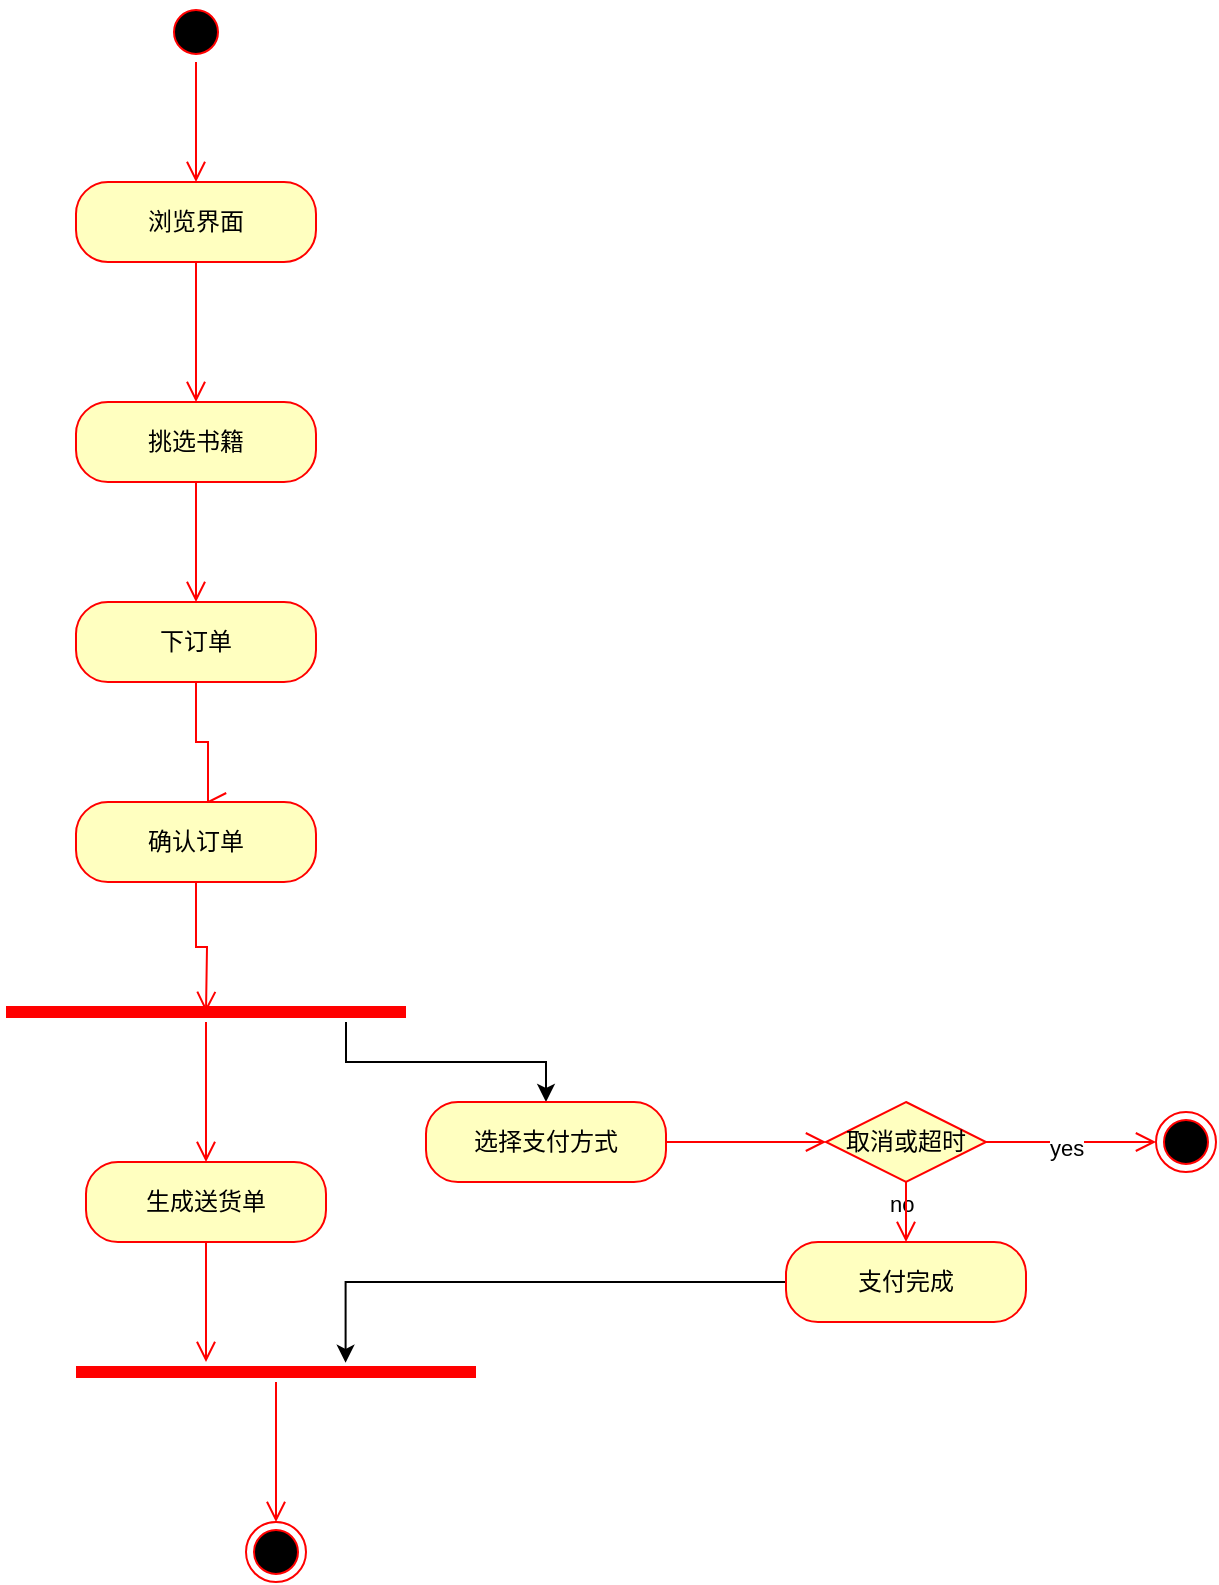 <mxfile version="24.4.0" type="device">
  <diagram id="C5RBs43oDa-KdzZeNtuy" name="Page-1">
    <mxGraphModel dx="744" dy="1013" grid="1" gridSize="10" guides="1" tooltips="1" connect="1" arrows="1" fold="1" page="1" pageScale="1" pageWidth="827" pageHeight="1169" math="0" shadow="0">
      <root>
        <mxCell id="WIyWlLk6GJQsqaUBKTNV-0" />
        <mxCell id="WIyWlLk6GJQsqaUBKTNV-1" parent="WIyWlLk6GJQsqaUBKTNV-0" />
        <mxCell id="XksuKrMi1fucUu5wwfRM-0" value="" style="ellipse;html=1;shape=startState;fillColor=#000000;strokeColor=#ff0000;" vertex="1" parent="WIyWlLk6GJQsqaUBKTNV-1">
          <mxGeometry x="210" y="130" width="30" height="30" as="geometry" />
        </mxCell>
        <mxCell id="XksuKrMi1fucUu5wwfRM-1" value="" style="edgeStyle=orthogonalEdgeStyle;html=1;verticalAlign=bottom;endArrow=open;endSize=8;strokeColor=#ff0000;rounded=0;" edge="1" source="XksuKrMi1fucUu5wwfRM-0" parent="WIyWlLk6GJQsqaUBKTNV-1">
          <mxGeometry relative="1" as="geometry">
            <mxPoint x="225" y="220" as="targetPoint" />
          </mxGeometry>
        </mxCell>
        <mxCell id="XksuKrMi1fucUu5wwfRM-2" value="浏览界面" style="rounded=1;whiteSpace=wrap;html=1;arcSize=40;fontColor=#000000;fillColor=#ffffc0;strokeColor=#ff0000;" vertex="1" parent="WIyWlLk6GJQsqaUBKTNV-1">
          <mxGeometry x="165" y="220" width="120" height="40" as="geometry" />
        </mxCell>
        <mxCell id="XksuKrMi1fucUu5wwfRM-3" value="" style="edgeStyle=orthogonalEdgeStyle;html=1;verticalAlign=bottom;endArrow=open;endSize=8;strokeColor=#ff0000;rounded=0;" edge="1" source="XksuKrMi1fucUu5wwfRM-2" parent="WIyWlLk6GJQsqaUBKTNV-1">
          <mxGeometry relative="1" as="geometry">
            <mxPoint x="225" y="330" as="targetPoint" />
          </mxGeometry>
        </mxCell>
        <mxCell id="XksuKrMi1fucUu5wwfRM-4" value="挑选书籍" style="rounded=1;whiteSpace=wrap;html=1;arcSize=40;fontColor=#000000;fillColor=#ffffc0;strokeColor=#ff0000;" vertex="1" parent="WIyWlLk6GJQsqaUBKTNV-1">
          <mxGeometry x="165" y="330" width="120" height="40" as="geometry" />
        </mxCell>
        <mxCell id="XksuKrMi1fucUu5wwfRM-5" value="" style="edgeStyle=orthogonalEdgeStyle;html=1;verticalAlign=bottom;endArrow=open;endSize=8;strokeColor=#ff0000;rounded=0;" edge="1" source="XksuKrMi1fucUu5wwfRM-4" parent="WIyWlLk6GJQsqaUBKTNV-1">
          <mxGeometry relative="1" as="geometry">
            <mxPoint x="225" y="430" as="targetPoint" />
          </mxGeometry>
        </mxCell>
        <mxCell id="XksuKrMi1fucUu5wwfRM-6" value="下订单" style="rounded=1;whiteSpace=wrap;html=1;arcSize=40;fontColor=#000000;fillColor=#ffffc0;strokeColor=#ff0000;" vertex="1" parent="WIyWlLk6GJQsqaUBKTNV-1">
          <mxGeometry x="165" y="430" width="120" height="40" as="geometry" />
        </mxCell>
        <mxCell id="XksuKrMi1fucUu5wwfRM-7" value="" style="edgeStyle=orthogonalEdgeStyle;html=1;verticalAlign=bottom;endArrow=open;endSize=8;strokeColor=#ff0000;rounded=0;" edge="1" source="XksuKrMi1fucUu5wwfRM-6" parent="WIyWlLk6GJQsqaUBKTNV-1">
          <mxGeometry relative="1" as="geometry">
            <mxPoint x="230" y="530" as="targetPoint" />
            <Array as="points">
              <mxPoint x="225" y="500" />
              <mxPoint x="231" y="500" />
            </Array>
          </mxGeometry>
        </mxCell>
        <mxCell id="XksuKrMi1fucUu5wwfRM-8" value="确认订单" style="rounded=1;whiteSpace=wrap;html=1;arcSize=40;fontColor=#000000;fillColor=#ffffc0;strokeColor=#ff0000;" vertex="1" parent="WIyWlLk6GJQsqaUBKTNV-1">
          <mxGeometry x="165" y="530" width="120" height="40" as="geometry" />
        </mxCell>
        <mxCell id="XksuKrMi1fucUu5wwfRM-9" value="" style="edgeStyle=orthogonalEdgeStyle;html=1;verticalAlign=bottom;endArrow=open;endSize=8;strokeColor=#ff0000;rounded=0;" edge="1" source="XksuKrMi1fucUu5wwfRM-8" parent="WIyWlLk6GJQsqaUBKTNV-1">
          <mxGeometry relative="1" as="geometry">
            <mxPoint x="230" y="635" as="targetPoint" />
          </mxGeometry>
        </mxCell>
        <mxCell id="XksuKrMi1fucUu5wwfRM-26" value="" style="edgeStyle=orthogonalEdgeStyle;rounded=0;orthogonalLoop=1;jettySize=auto;html=1;entryX=0.5;entryY=0;entryDx=0;entryDy=0;" edge="1" parent="WIyWlLk6GJQsqaUBKTNV-1" source="XksuKrMi1fucUu5wwfRM-10" target="XksuKrMi1fucUu5wwfRM-17">
          <mxGeometry relative="1" as="geometry">
            <mxPoint x="410" y="635" as="targetPoint" />
            <Array as="points">
              <mxPoint x="300" y="660" />
              <mxPoint x="400" y="660" />
            </Array>
          </mxGeometry>
        </mxCell>
        <mxCell id="XksuKrMi1fucUu5wwfRM-10" value="" style="shape=line;html=1;strokeWidth=6;strokeColor=#ff0000;" vertex="1" parent="WIyWlLk6GJQsqaUBKTNV-1">
          <mxGeometry x="130" y="630" width="200" height="10" as="geometry" />
        </mxCell>
        <mxCell id="XksuKrMi1fucUu5wwfRM-11" value="" style="edgeStyle=orthogonalEdgeStyle;html=1;verticalAlign=bottom;endArrow=open;endSize=8;strokeColor=#ff0000;rounded=0;" edge="1" source="XksuKrMi1fucUu5wwfRM-10" parent="WIyWlLk6GJQsqaUBKTNV-1">
          <mxGeometry relative="1" as="geometry">
            <mxPoint x="230" y="710" as="targetPoint" />
          </mxGeometry>
        </mxCell>
        <mxCell id="XksuKrMi1fucUu5wwfRM-12" value="生成送货单" style="rounded=1;whiteSpace=wrap;html=1;arcSize=40;fontColor=#000000;fillColor=#ffffc0;strokeColor=#ff0000;" vertex="1" parent="WIyWlLk6GJQsqaUBKTNV-1">
          <mxGeometry x="170" y="710" width="120" height="40" as="geometry" />
        </mxCell>
        <mxCell id="XksuKrMi1fucUu5wwfRM-13" value="" style="edgeStyle=orthogonalEdgeStyle;html=1;verticalAlign=bottom;endArrow=open;endSize=8;strokeColor=#ff0000;rounded=0;" edge="1" source="XksuKrMi1fucUu5wwfRM-12" parent="WIyWlLk6GJQsqaUBKTNV-1">
          <mxGeometry relative="1" as="geometry">
            <mxPoint x="230" y="810" as="targetPoint" />
          </mxGeometry>
        </mxCell>
        <mxCell id="XksuKrMi1fucUu5wwfRM-14" value="" style="shape=line;html=1;strokeWidth=6;strokeColor=#ff0000;" vertex="1" parent="WIyWlLk6GJQsqaUBKTNV-1">
          <mxGeometry x="165" y="810" width="200" height="10" as="geometry" />
        </mxCell>
        <mxCell id="XksuKrMi1fucUu5wwfRM-15" value="" style="edgeStyle=orthogonalEdgeStyle;html=1;verticalAlign=bottom;endArrow=open;endSize=8;strokeColor=#ff0000;rounded=0;" edge="1" source="XksuKrMi1fucUu5wwfRM-14" parent="WIyWlLk6GJQsqaUBKTNV-1">
          <mxGeometry relative="1" as="geometry">
            <mxPoint x="265" y="890" as="targetPoint" />
          </mxGeometry>
        </mxCell>
        <mxCell id="XksuKrMi1fucUu5wwfRM-16" value="" style="ellipse;html=1;shape=endState;fillColor=#000000;strokeColor=#ff0000;" vertex="1" parent="WIyWlLk6GJQsqaUBKTNV-1">
          <mxGeometry x="250" y="890" width="30" height="30" as="geometry" />
        </mxCell>
        <mxCell id="XksuKrMi1fucUu5wwfRM-17" value="选择支付方式" style="rounded=1;whiteSpace=wrap;html=1;arcSize=40;fontColor=#000000;fillColor=#ffffc0;strokeColor=#ff0000;" vertex="1" parent="WIyWlLk6GJQsqaUBKTNV-1">
          <mxGeometry x="340" y="680" width="120" height="40" as="geometry" />
        </mxCell>
        <mxCell id="XksuKrMi1fucUu5wwfRM-18" value="" style="edgeStyle=orthogonalEdgeStyle;html=1;verticalAlign=bottom;endArrow=open;endSize=8;strokeColor=#ff0000;rounded=0;entryX=0;entryY=0.5;entryDx=0;entryDy=0;" edge="1" source="XksuKrMi1fucUu5wwfRM-17" parent="WIyWlLk6GJQsqaUBKTNV-1" target="XksuKrMi1fucUu5wwfRM-19">
          <mxGeometry relative="1" as="geometry">
            <mxPoint x="400" y="780" as="targetPoint" />
          </mxGeometry>
        </mxCell>
        <mxCell id="XksuKrMi1fucUu5wwfRM-19" value="取消或超时" style="rhombus;whiteSpace=wrap;html=1;fontColor=#000000;fillColor=#ffffc0;strokeColor=#ff0000;" vertex="1" parent="WIyWlLk6GJQsqaUBKTNV-1">
          <mxGeometry x="540" y="680" width="80" height="40" as="geometry" />
        </mxCell>
        <mxCell id="XksuKrMi1fucUu5wwfRM-20" value="no" style="edgeStyle=orthogonalEdgeStyle;html=1;align=left;verticalAlign=bottom;endArrow=open;endSize=8;strokeColor=#ff0000;rounded=0;" edge="1" source="XksuKrMi1fucUu5wwfRM-19" parent="WIyWlLk6GJQsqaUBKTNV-1" target="XksuKrMi1fucUu5wwfRM-24">
          <mxGeometry x="-1" y="-64" relative="1" as="geometry">
            <mxPoint x="720" y="700" as="targetPoint" />
            <mxPoint x="-50" y="-24" as="offset" />
          </mxGeometry>
        </mxCell>
        <mxCell id="XksuKrMi1fucUu5wwfRM-21" value="yes" style="edgeStyle=orthogonalEdgeStyle;html=1;align=left;verticalAlign=top;endArrow=open;endSize=8;strokeColor=#ff0000;rounded=0;" edge="1" source="XksuKrMi1fucUu5wwfRM-19" parent="WIyWlLk6GJQsqaUBKTNV-1">
          <mxGeometry x="-1" y="76" relative="1" as="geometry">
            <mxPoint x="580" y="750" as="targetPoint" />
            <mxPoint x="-6" y="-30" as="offset" />
          </mxGeometry>
        </mxCell>
        <mxCell id="XksuKrMi1fucUu5wwfRM-28" value="" style="edgeStyle=orthogonalEdgeStyle;rounded=0;orthogonalLoop=1;jettySize=auto;html=1;entryX=0.674;entryY=0.04;entryDx=0;entryDy=0;entryPerimeter=0;" edge="1" parent="WIyWlLk6GJQsqaUBKTNV-1" source="XksuKrMi1fucUu5wwfRM-22" target="XksuKrMi1fucUu5wwfRM-14">
          <mxGeometry relative="1" as="geometry">
            <mxPoint x="420" y="770" as="targetPoint" />
          </mxGeometry>
        </mxCell>
        <mxCell id="XksuKrMi1fucUu5wwfRM-22" value="支付完成" style="rounded=1;whiteSpace=wrap;html=1;arcSize=40;fontColor=#000000;fillColor=#ffffc0;strokeColor=#ff0000;" vertex="1" parent="WIyWlLk6GJQsqaUBKTNV-1">
          <mxGeometry x="520" y="750" width="120" height="40" as="geometry" />
        </mxCell>
        <mxCell id="XksuKrMi1fucUu5wwfRM-24" value="" style="ellipse;html=1;shape=endState;fillColor=#000000;strokeColor=#ff0000;" vertex="1" parent="WIyWlLk6GJQsqaUBKTNV-1">
          <mxGeometry x="705" y="685" width="30" height="30" as="geometry" />
        </mxCell>
      </root>
    </mxGraphModel>
  </diagram>
</mxfile>
